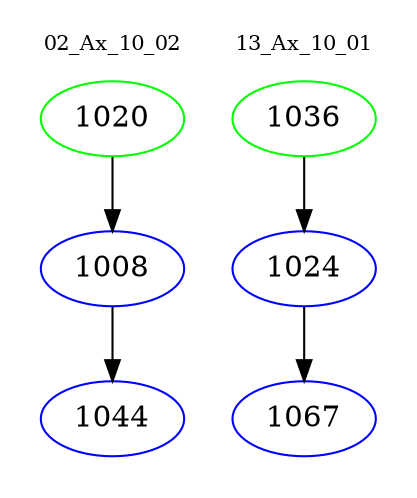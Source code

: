 digraph{
subgraph cluster_0 {
color = white
label = "02_Ax_10_02";
fontsize=10;
T0_1020 [label="1020", color="green"]
T0_1020 -> T0_1008 [color="black"]
T0_1008 [label="1008", color="blue"]
T0_1008 -> T0_1044 [color="black"]
T0_1044 [label="1044", color="blue"]
}
subgraph cluster_1 {
color = white
label = "13_Ax_10_01";
fontsize=10;
T1_1036 [label="1036", color="green"]
T1_1036 -> T1_1024 [color="black"]
T1_1024 [label="1024", color="blue"]
T1_1024 -> T1_1067 [color="black"]
T1_1067 [label="1067", color="blue"]
}
}
